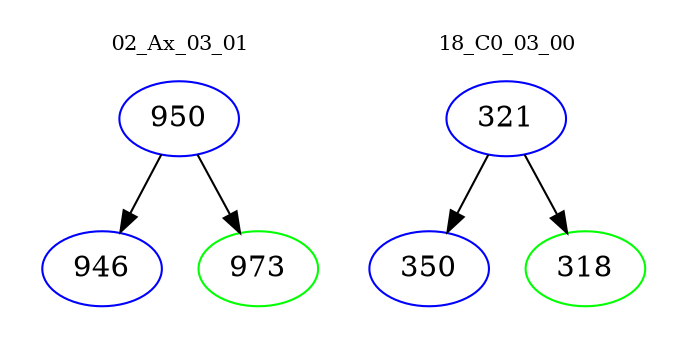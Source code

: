 digraph{
subgraph cluster_0 {
color = white
label = "02_Ax_03_01";
fontsize=10;
T0_950 [label="950", color="blue"]
T0_950 -> T0_946 [color="black"]
T0_946 [label="946", color="blue"]
T0_950 -> T0_973 [color="black"]
T0_973 [label="973", color="green"]
}
subgraph cluster_1 {
color = white
label = "18_C0_03_00";
fontsize=10;
T1_321 [label="321", color="blue"]
T1_321 -> T1_350 [color="black"]
T1_350 [label="350", color="blue"]
T1_321 -> T1_318 [color="black"]
T1_318 [label="318", color="green"]
}
}

